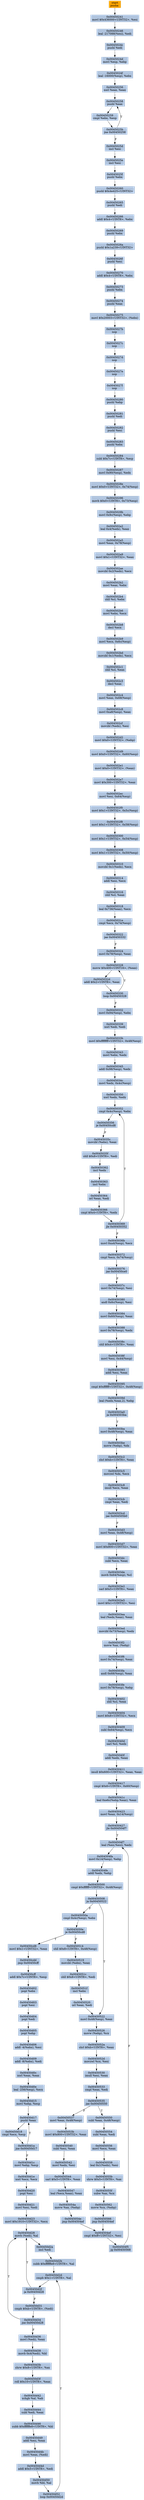 digraph G {
node[shape=rectangle,style=filled,fillcolor=lightsteelblue,color=lightsteelblue]
bgcolor="transparent"
a0x00450240pusha_[label="start\npusha ",color="lightgrey",fillcolor="orange"];
a0x00450241movl_0x436000UINT32_esi[label="0x00450241\nmovl $0x436000<UINT32>, %esi"];
a0x00450246leal__217088esi__edi[label="0x00450246\nleal -217088(%esi), %edi"];
a0x0045024cpushl_edi[label="0x0045024c\npushl %edi"];
a0x0045024dmovl_esp_ebp[label="0x0045024d\nmovl %esp, %ebp"];
a0x0045024fleal__16000esp__ebx[label="0x0045024f\nleal -16000(%esp), %ebx"];
a0x00450256xorl_eax_eax[label="0x00450256\nxorl %eax, %eax"];
a0x00450258pushl_eax[label="0x00450258\npushl %eax"];
a0x00450259cmpl_ebx_esp[label="0x00450259\ncmpl %ebx, %esp"];
a0x0045025bjne_0x00450258[label="0x0045025b\njne 0x00450258"];
a0x0045025dincl_esi[label="0x0045025d\nincl %esi"];
a0x0045025eincl_esi[label="0x0045025e\nincl %esi"];
a0x0045025fpushl_ebx[label="0x0045025f\npushl %ebx"];
a0x00450260pushl_0x4e425UINT32[label="0x00450260\npushl $0x4e425<UINT32>"];
a0x00450265pushl_edi[label="0x00450265\npushl %edi"];
a0x00450266addl_0x4UINT8_ebx[label="0x00450266\naddl $0x4<UINT8>, %ebx"];
a0x00450269pushl_ebx[label="0x00450269\npushl %ebx"];
a0x0045026apushl_0x1a239UINT32[label="0x0045026a\npushl $0x1a239<UINT32>"];
a0x0045026fpushl_esi[label="0x0045026f\npushl %esi"];
a0x00450270addl_0x4UINT8_ebx[label="0x00450270\naddl $0x4<UINT8>, %ebx"];
a0x00450273pushl_ebx[label="0x00450273\npushl %ebx"];
a0x00450274pushl_eax[label="0x00450274\npushl %eax"];
a0x00450275movl_0x20003UINT32_ebx_[label="0x00450275\nmovl $0x20003<UINT32>, (%ebx)"];
a0x0045027bnop_[label="0x0045027b\nnop "];
a0x0045027cnop_[label="0x0045027c\nnop "];
a0x0045027dnop_[label="0x0045027d\nnop "];
a0x0045027enop_[label="0x0045027e\nnop "];
a0x0045027fnop_[label="0x0045027f\nnop "];
a0x00450280pushl_ebp[label="0x00450280\npushl %ebp"];
a0x00450281pushl_edi[label="0x00450281\npushl %edi"];
a0x00450282pushl_esi[label="0x00450282\npushl %esi"];
a0x00450283pushl_ebx[label="0x00450283\npushl %ebx"];
a0x00450284subl_0x7cUINT8_esp[label="0x00450284\nsubl $0x7c<UINT8>, %esp"];
a0x00450287movl_0x90esp__edx[label="0x00450287\nmovl 0x90(%esp), %edx"];
a0x0045028emovl_0x0UINT32_0x74esp_[label="0x0045028e\nmovl $0x0<UINT32>, 0x74(%esp)"];
a0x00450296movb_0x0UINT8_0x73esp_[label="0x00450296\nmovb $0x0<UINT8>, 0x73(%esp)"];
a0x0045029bmovl_0x9cesp__ebp[label="0x0045029b\nmovl 0x9c(%esp), %ebp"];
a0x004502a2leal_0x4edx__eax[label="0x004502a2\nleal 0x4(%edx), %eax"];
a0x004502a5movl_eax_0x78esp_[label="0x004502a5\nmovl %eax, 0x78(%esp)"];
a0x004502a9movl_0x1UINT32_eax[label="0x004502a9\nmovl $0x1<UINT32>, %eax"];
a0x004502aemovzbl_0x2edx__ecx[label="0x004502ae\nmovzbl 0x2(%edx), %ecx"];
a0x004502b2movl_eax_ebx[label="0x004502b2\nmovl %eax, %ebx"];
a0x004502b4shll_cl_ebx[label="0x004502b4\nshll %cl, %ebx"];
a0x004502b6movl_ebx_ecx[label="0x004502b6\nmovl %ebx, %ecx"];
a0x004502b8decl_ecx[label="0x004502b8\ndecl %ecx"];
a0x004502b9movl_ecx_0x6cesp_[label="0x004502b9\nmovl %ecx, 0x6c(%esp)"];
a0x004502bdmovzbl_0x1edx__ecx[label="0x004502bd\nmovzbl 0x1(%edx), %ecx"];
a0x004502c1shll_cl_eax[label="0x004502c1\nshll %cl, %eax"];
a0x004502c3decl_eax[label="0x004502c3\ndecl %eax"];
a0x004502c4movl_eax_0x68esp_[label="0x004502c4\nmovl %eax, 0x68(%esp)"];
a0x004502c8movl_0xa8esp__eax[label="0x004502c8\nmovl 0xa8(%esp), %eax"];
a0x004502cfmovzbl_edx__esi[label="0x004502cf\nmovzbl (%edx), %esi"];
a0x004502d2movl_0x0UINT32_ebp_[label="0x004502d2\nmovl $0x0<UINT32>, (%ebp)"];
a0x004502d9movl_0x0UINT32_0x60esp_[label="0x004502d9\nmovl $0x0<UINT32>, 0x60(%esp)"];
a0x004502e1movl_0x0UINT32_eax_[label="0x004502e1\nmovl $0x0<UINT32>, (%eax)"];
a0x004502e7movl_0x300UINT32_eax[label="0x004502e7\nmovl $0x300<UINT32>, %eax"];
a0x004502ecmovl_esi_0x64esp_[label="0x004502ec\nmovl %esi, 0x64(%esp)"];
a0x004502f0movl_0x1UINT32_0x5cesp_[label="0x004502f0\nmovl $0x1<UINT32>, 0x5c(%esp)"];
a0x004502f8movl_0x1UINT32_0x58esp_[label="0x004502f8\nmovl $0x1<UINT32>, 0x58(%esp)"];
a0x00450300movl_0x1UINT32_0x54esp_[label="0x00450300\nmovl $0x1<UINT32>, 0x54(%esp)"];
a0x00450308movl_0x1UINT32_0x50esp_[label="0x00450308\nmovl $0x1<UINT32>, 0x50(%esp)"];
a0x00450310movzbl_0x1edx__ecx[label="0x00450310\nmovzbl 0x1(%edx), %ecx"];
a0x00450314addl_esi_ecx[label="0x00450314\naddl %esi, %ecx"];
a0x00450316shll_cl_eax[label="0x00450316\nshll %cl, %eax"];
a0x00450318leal_0x736eax__ecx[label="0x00450318\nleal 0x736(%eax), %ecx"];
a0x0045031ecmpl_ecx_0x74esp_[label="0x0045031e\ncmpl %ecx, 0x74(%esp)"];
a0x00450322jae_0x00450332[label="0x00450322\njae 0x00450332"];
a0x00450324movl_0x78esp__eax[label="0x00450324\nmovl 0x78(%esp), %eax"];
a0x00450328movw_0x400UINT16_eax_[label="0x00450328\nmovw $0x400<UINT16>, (%eax)"];
a0x0045032daddl_0x2UINT8_eax[label="0x0045032d\naddl $0x2<UINT8>, %eax"];
a0x00450330loop_0x00450328[label="0x00450330\nloop 0x00450328"];
a0x00450332movl_0x94esp__ebx[label="0x00450332\nmovl 0x94(%esp), %ebx"];
a0x00450339xorl_edi_edi[label="0x00450339\nxorl %edi, %edi"];
a0x0045033bmovl_0xffffffffUINT32_0x48esp_[label="0x0045033b\nmovl $0xffffffff<UINT32>, 0x48(%esp)"];
a0x00450343movl_ebx_edx[label="0x00450343\nmovl %ebx, %edx"];
a0x00450345addl_0x98esp__edx[label="0x00450345\naddl 0x98(%esp), %edx"];
a0x0045034cmovl_edx_0x4cesp_[label="0x0045034c\nmovl %edx, 0x4c(%esp)"];
a0x00450350xorl_edx_edx[label="0x00450350\nxorl %edx, %edx"];
a0x00450352cmpl_0x4cesp__ebx[label="0x00450352\ncmpl 0x4c(%esp), %ebx"];
a0x00450356je_0x00450cd8[label="0x00450356\nje 0x00450cd8"];
a0x0045035cmovzbl_ebx__eax[label="0x0045035c\nmovzbl (%ebx), %eax"];
a0x0045035fshll_0x8UINT8_edi[label="0x0045035f\nshll $0x8<UINT8>, %edi"];
a0x00450362incl_edx[label="0x00450362\nincl %edx"];
a0x00450363incl_ebx[label="0x00450363\nincl %ebx"];
a0x00450364orl_eax_edi[label="0x00450364\norl %eax, %edi"];
a0x00450366cmpl_0x4UINT8_edx[label="0x00450366\ncmpl $0x4<UINT8>, %edx"];
a0x00450369jle_0x00450352[label="0x00450369\njle 0x00450352"];
a0x0045036bmovl_0xa4esp__ecx[label="0x0045036b\nmovl 0xa4(%esp), %ecx"];
a0x00450372cmpl_ecx_0x74esp_[label="0x00450372\ncmpl %ecx, 0x74(%esp)"];
a0x00450376jae_0x00450ce0[label="0x00450376\njae 0x00450ce0"];
a0x0045037cmovl_0x74esp__esi[label="0x0045037c\nmovl 0x74(%esp), %esi"];
a0x00450380andl_0x6cesp__esi[label="0x00450380\nandl 0x6c(%esp), %esi"];
a0x00450384movl_0x60esp__eax[label="0x00450384\nmovl 0x60(%esp), %eax"];
a0x00450388movl_0x78esp__edx[label="0x00450388\nmovl 0x78(%esp), %edx"];
a0x0045038cshll_0x4UINT8_eax[label="0x0045038c\nshll $0x4<UINT8>, %eax"];
a0x0045038fmovl_esi_0x44esp_[label="0x0045038f\nmovl %esi, 0x44(%esp)"];
a0x00450393addl_esi_eax[label="0x00450393\naddl %esi, %eax"];
a0x00450395cmpl_0xffffffUINT32_0x48esp_[label="0x00450395\ncmpl $0xffffff<UINT32>, 0x48(%esp)"];
a0x0045039dleal_edxeax2__ebp[label="0x0045039d\nleal (%edx,%eax,2), %ebp"];
a0x004503a0ja_0x004503ba[label="0x004503a0\nja 0x004503ba"];
a0x004503bamovl_0x48esp__eax[label="0x004503ba\nmovl 0x48(%esp), %eax"];
a0x004503bemovw_ebp__dx[label="0x004503be\nmovw (%ebp), %dx"];
a0x004503c2shrl_0xbUINT8_eax[label="0x004503c2\nshrl $0xb<UINT8>, %eax"];
a0x004503c5movzwl_dx_ecx[label="0x004503c5\nmovzwl %dx, %ecx"];
a0x004503c8imull_ecx_eax[label="0x004503c8\nimull %ecx, %eax"];
a0x004503cbcmpl_eax_edi[label="0x004503cb\ncmpl %eax, %edi"];
a0x004503cdjae_0x004505b0[label="0x004503cd\njae 0x004505b0"];
a0x004503d3movl_eax_0x48esp_[label="0x004503d3\nmovl %eax, 0x48(%esp)"];
a0x004503d7movl_0x800UINT32_eax[label="0x004503d7\nmovl $0x800<UINT32>, %eax"];
a0x004503dcsubl_ecx_eax[label="0x004503dc\nsubl %ecx, %eax"];
a0x004503demovb_0x64esp__cl[label="0x004503de\nmovb 0x64(%esp), %cl"];
a0x004503e2sarl_0x5UINT8_eax[label="0x004503e2\nsarl $0x5<UINT8>, %eax"];
a0x004503e5movl_0x1UINT32_esi[label="0x004503e5\nmovl $0x1<UINT32>, %esi"];
a0x004503ealeal_edxeax__eax[label="0x004503ea\nleal (%edx,%eax), %eax"];
a0x004503edmovzbl_0x73esp__edx[label="0x004503ed\nmovzbl 0x73(%esp), %edx"];
a0x004503f2movw_ax_ebp_[label="0x004503f2\nmovw %ax, (%ebp)"];
a0x004503f6movl_0x74esp__eax[label="0x004503f6\nmovl 0x74(%esp), %eax"];
a0x004503faandl_0x68esp__eax[label="0x004503fa\nandl 0x68(%esp), %eax"];
a0x004503femovl_0x78esp__ebp[label="0x004503fe\nmovl 0x78(%esp), %ebp"];
a0x00450402shll_cl_eax[label="0x00450402\nshll %cl, %eax"];
a0x00450404movl_0x8UINT32_ecx[label="0x00450404\nmovl $0x8<UINT32>, %ecx"];
a0x00450409subl_0x64esp__ecx[label="0x00450409\nsubl 0x64(%esp), %ecx"];
a0x0045040dsarl_cl_edx[label="0x0045040d\nsarl %cl, %edx"];
a0x0045040faddl_edx_eax[label="0x0045040f\naddl %edx, %eax"];
a0x00450411imull_0x600UINT32_eax_eax[label="0x00450411\nimull $0x600<UINT32>, %eax, %eax"];
a0x00450417cmpl_0x6UINT8_0x60esp_[label="0x00450417\ncmpl $0x6<UINT8>, 0x60(%esp)"];
a0x0045041cleal_0xe6cebpeax__eax[label="0x0045041c\nleal 0xe6c(%ebp,%eax), %eax"];
a0x00450423movl_eax_0x14esp_[label="0x00450423\nmovl %eax, 0x14(%esp)"];
a0x00450427jle_0x004504f7[label="0x00450427\njle 0x004504f7"];
a0x004504f7leal_esiesi__edx[label="0x004504f7\nleal (%esi,%esi), %edx"];
a0x004504famovl_0x14esp__ebp[label="0x004504fa\nmovl 0x14(%esp), %ebp"];
a0x004504feaddl_edx_ebp[label="0x004504fe\naddl %edx, %ebp"];
a0x00450500cmpl_0xffffffUINT32_0x48esp_[label="0x00450500\ncmpl $0xffffff<UINT32>, 0x48(%esp)"];
a0x00450508ja_0x00450522[label="0x00450508\nja 0x00450522"];
a0x00450522movl_0x48esp__eax[label="0x00450522\nmovl 0x48(%esp), %eax"];
a0x00450526movw_ebp__cx[label="0x00450526\nmovw (%ebp), %cx"];
a0x0045052ashrl_0xbUINT8_eax[label="0x0045052a\nshrl $0xb<UINT8>, %eax"];
a0x0045052dmovzwl_cx_esi[label="0x0045052d\nmovzwl %cx, %esi"];
a0x00450530imull_esi_eax[label="0x00450530\nimull %esi, %eax"];
a0x00450533cmpl_eax_edi[label="0x00450533\ncmpl %eax, %edi"];
a0x00450535jae_0x00450550[label="0x00450535\njae 0x00450550"];
a0x00450537movl_eax_0x48esp_[label="0x00450537\nmovl %eax, 0x48(%esp)"];
a0x0045053bmovl_0x800UINT32_eax[label="0x0045053b\nmovl $0x800<UINT32>, %eax"];
a0x00450540subl_esi_eax[label="0x00450540\nsubl %esi, %eax"];
a0x00450542movl_edx_esi[label="0x00450542\nmovl %edx, %esi"];
a0x00450544sarl_0x5UINT8_eax[label="0x00450544\nsarl $0x5<UINT8>, %eax"];
a0x00450547leal_ecxeax__eax[label="0x00450547\nleal (%ecx,%eax), %eax"];
a0x0045054amovw_ax_ebp_[label="0x0045054a\nmovw %ax, (%ebp)"];
a0x0045054ejmp_0x004504ef[label="0x0045054e\njmp 0x004504ef"];
a0x004504efcmpl_0xffUINT32_esi[label="0x004504ef\ncmpl $0xff<UINT32>, %esi"];
a0x004504f5jg_0x00450568[label="0x004504f5\njg 0x00450568"];
a0x00450550subl_eax_0x48esp_[label="0x00450550\nsubl %eax, 0x48(%esp)"];
a0x00450554subl_eax_edi[label="0x00450554\nsubl %eax, %edi"];
a0x00450556movl_ecx_eax[label="0x00450556\nmovl %ecx, %eax"];
a0x00450558leal_0x1edx__esi[label="0x00450558\nleal 0x1(%edx), %esi"];
a0x0045055bshrw_0x5UINT8_ax[label="0x0045055b\nshrw $0x5<UINT8>, %ax"];
a0x0045055fsubw_ax_cx[label="0x0045055f\nsubw %ax, %cx"];
a0x00450562movw_cx_ebp_[label="0x00450562\nmovw %cx, (%ebp)"];
a0x00450566jmp_0x004504ef[label="0x00450566\njmp 0x004504ef"];
a0x0045050acmpl_0x4cesp__ebx[label="0x0045050a\ncmpl 0x4c(%esp), %ebx"];
a0x0045050eje_0x00450cd8[label="0x0045050e\nje 0x00450cd8"];
a0x00450514shll_0x8UINT8_0x48esp_[label="0x00450514\nshll $0x8<UINT8>, 0x48(%esp)"];
a0x00450519movzbl_ebx__eax[label="0x00450519\nmovzbl (%ebx), %eax"];
a0x0045051cshll_0x8UINT8_edi[label="0x0045051c\nshll $0x8<UINT8>, %edi"];
a0x0045051fincl_ebx[label="0x0045051f\nincl %ebx"];
a0x00450520orl_eax_edi[label="0x00450520\norl %eax, %edi"];
a0x00450cd8movl_0x1UINT32_eax[label="0x00450cd8\nmovl $0x1<UINT32>, %eax"];
a0x00450cddjmp_0x00450cff[label="0x00450cdd\njmp 0x00450cff"];
a0x00450cffaddl_0x7cUINT8_esp[label="0x00450cff\naddl $0x7c<UINT8>, %esp"];
a0x00450d02popl_ebx[label="0x00450d02\npopl %ebx"];
a0x00450d03popl_esi[label="0x00450d03\npopl %esi"];
a0x00450d04popl_edi[label="0x00450d04\npopl %edi"];
a0x00450d05popl_ebp[label="0x00450d05\npopl %ebp"];
a0x00450d06addl__4ebx__esi[label="0x00450d06\naddl -4(%ebx), %esi"];
a0x00450d09addl__8ebx__edi[label="0x00450d09\naddl -8(%ebx), %edi"];
a0x00450d0cxorl_eax_eax[label="0x00450d0c\nxorl %eax, %eax"];
a0x00450d0eleal__256esp__ecx[label="0x00450d0e\nleal -256(%esp), %ecx"];
a0x00450d15movl_ebp_esp[label="0x00450d15\nmovl %ebp, %esp"];
a0x00450d17pushl_eax[label="0x00450d17\npushl %eax"];
a0x00450d18cmpl_ecx_esp[label="0x00450d18\ncmpl %ecx, %esp"];
a0x00450d1ajne_0x00450d17[label="0x00450d1a\njne 0x00450d17"];
a0x00450d1cmovl_ebp_esp[label="0x00450d1c\nmovl %ebp, %esp"];
a0x00450d1exorl_ecx_ecx[label="0x00450d1e\nxorl %ecx, %ecx"];
a0x00450d20popl_esi[label="0x00450d20\npopl %esi"];
a0x00450d21movl_esi_edi[label="0x00450d21\nmovl %esi, %edi"];
a0x00450d23movl_0x1910UINT32_ecx[label="0x00450d23\nmovl $0x1910<UINT32>, %ecx"];
a0x00450d28movb_edi__al[label="0x00450d28\nmovb (%edi), %al"];
a0x00450d2aincl_edi[label="0x00450d2a\nincl %edi"];
a0x00450d2bsubb_0xffffffe8UINT8_al[label="0x00450d2b\nsubb $0xffffffe8<UINT8>, %al"];
a0x00450d2dcmpb_0x1UINT8_al[label="0x00450d2d\ncmpb $0x1<UINT8>, %al"];
a0x00450d2fja_0x00450d28[label="0x00450d2f\nja 0x00450d28"];
a0x00450d31cmpb_0xbUINT8_edi_[label="0x00450d31\ncmpb $0xb<UINT8>, (%edi)"];
a0x00450d34jne_0x00450d28[label="0x00450d34\njne 0x00450d28"];
a0x00450d36movl_edi__eax[label="0x00450d36\nmovl (%edi), %eax"];
a0x00450d38movb_0x4edi__bl[label="0x00450d38\nmovb 0x4(%edi), %bl"];
a0x00450d3bshrw_0x8UINT8_ax[label="0x00450d3b\nshrw $0x8<UINT8>, %ax"];
a0x00450d3froll_0x10UINT8_eax[label="0x00450d3f\nroll $0x10<UINT8>, %eax"];
a0x00450d42xchgb_al_ah[label="0x00450d42\nxchgb %al, %ah"];
a0x00450d44subl_edi_eax[label="0x00450d44\nsubl %edi, %eax"];
a0x00450d46subb_0xffffffe8UINT8_bl[label="0x00450d46\nsubb $0xffffffe8<UINT8>, %bl"];
a0x00450d49addl_esi_eax[label="0x00450d49\naddl %esi, %eax"];
a0x00450d4bmovl_eax_edi_[label="0x00450d4b\nmovl %eax, (%edi)"];
a0x00450d4daddl_0x5UINT8_edi[label="0x00450d4d\naddl $0x5<UINT8>, %edi"];
a0x00450d50movb_bl_al[label="0x00450d50\nmovb %bl, %al"];
a0x00450d52loop_0x00450d2d[label="0x00450d52\nloop 0x00450d2d"];
a0x00450240pusha_ -> a0x00450241movl_0x436000UINT32_esi [color="#000000"];
a0x00450241movl_0x436000UINT32_esi -> a0x00450246leal__217088esi__edi [color="#000000"];
a0x00450246leal__217088esi__edi -> a0x0045024cpushl_edi [color="#000000"];
a0x0045024cpushl_edi -> a0x0045024dmovl_esp_ebp [color="#000000"];
a0x0045024dmovl_esp_ebp -> a0x0045024fleal__16000esp__ebx [color="#000000"];
a0x0045024fleal__16000esp__ebx -> a0x00450256xorl_eax_eax [color="#000000"];
a0x00450256xorl_eax_eax -> a0x00450258pushl_eax [color="#000000"];
a0x00450258pushl_eax -> a0x00450259cmpl_ebx_esp [color="#000000"];
a0x00450259cmpl_ebx_esp -> a0x0045025bjne_0x00450258 [color="#000000"];
a0x0045025bjne_0x00450258 -> a0x00450258pushl_eax [color="#000000",label="T"];
a0x0045025bjne_0x00450258 -> a0x0045025dincl_esi [color="#000000",label="F"];
a0x0045025dincl_esi -> a0x0045025eincl_esi [color="#000000"];
a0x0045025eincl_esi -> a0x0045025fpushl_ebx [color="#000000"];
a0x0045025fpushl_ebx -> a0x00450260pushl_0x4e425UINT32 [color="#000000"];
a0x00450260pushl_0x4e425UINT32 -> a0x00450265pushl_edi [color="#000000"];
a0x00450265pushl_edi -> a0x00450266addl_0x4UINT8_ebx [color="#000000"];
a0x00450266addl_0x4UINT8_ebx -> a0x00450269pushl_ebx [color="#000000"];
a0x00450269pushl_ebx -> a0x0045026apushl_0x1a239UINT32 [color="#000000"];
a0x0045026apushl_0x1a239UINT32 -> a0x0045026fpushl_esi [color="#000000"];
a0x0045026fpushl_esi -> a0x00450270addl_0x4UINT8_ebx [color="#000000"];
a0x00450270addl_0x4UINT8_ebx -> a0x00450273pushl_ebx [color="#000000"];
a0x00450273pushl_ebx -> a0x00450274pushl_eax [color="#000000"];
a0x00450274pushl_eax -> a0x00450275movl_0x20003UINT32_ebx_ [color="#000000"];
a0x00450275movl_0x20003UINT32_ebx_ -> a0x0045027bnop_ [color="#000000"];
a0x0045027bnop_ -> a0x0045027cnop_ [color="#000000"];
a0x0045027cnop_ -> a0x0045027dnop_ [color="#000000"];
a0x0045027dnop_ -> a0x0045027enop_ [color="#000000"];
a0x0045027enop_ -> a0x0045027fnop_ [color="#000000"];
a0x0045027fnop_ -> a0x00450280pushl_ebp [color="#000000"];
a0x00450280pushl_ebp -> a0x00450281pushl_edi [color="#000000"];
a0x00450281pushl_edi -> a0x00450282pushl_esi [color="#000000"];
a0x00450282pushl_esi -> a0x00450283pushl_ebx [color="#000000"];
a0x00450283pushl_ebx -> a0x00450284subl_0x7cUINT8_esp [color="#000000"];
a0x00450284subl_0x7cUINT8_esp -> a0x00450287movl_0x90esp__edx [color="#000000"];
a0x00450287movl_0x90esp__edx -> a0x0045028emovl_0x0UINT32_0x74esp_ [color="#000000"];
a0x0045028emovl_0x0UINT32_0x74esp_ -> a0x00450296movb_0x0UINT8_0x73esp_ [color="#000000"];
a0x00450296movb_0x0UINT8_0x73esp_ -> a0x0045029bmovl_0x9cesp__ebp [color="#000000"];
a0x0045029bmovl_0x9cesp__ebp -> a0x004502a2leal_0x4edx__eax [color="#000000"];
a0x004502a2leal_0x4edx__eax -> a0x004502a5movl_eax_0x78esp_ [color="#000000"];
a0x004502a5movl_eax_0x78esp_ -> a0x004502a9movl_0x1UINT32_eax [color="#000000"];
a0x004502a9movl_0x1UINT32_eax -> a0x004502aemovzbl_0x2edx__ecx [color="#000000"];
a0x004502aemovzbl_0x2edx__ecx -> a0x004502b2movl_eax_ebx [color="#000000"];
a0x004502b2movl_eax_ebx -> a0x004502b4shll_cl_ebx [color="#000000"];
a0x004502b4shll_cl_ebx -> a0x004502b6movl_ebx_ecx [color="#000000"];
a0x004502b6movl_ebx_ecx -> a0x004502b8decl_ecx [color="#000000"];
a0x004502b8decl_ecx -> a0x004502b9movl_ecx_0x6cesp_ [color="#000000"];
a0x004502b9movl_ecx_0x6cesp_ -> a0x004502bdmovzbl_0x1edx__ecx [color="#000000"];
a0x004502bdmovzbl_0x1edx__ecx -> a0x004502c1shll_cl_eax [color="#000000"];
a0x004502c1shll_cl_eax -> a0x004502c3decl_eax [color="#000000"];
a0x004502c3decl_eax -> a0x004502c4movl_eax_0x68esp_ [color="#000000"];
a0x004502c4movl_eax_0x68esp_ -> a0x004502c8movl_0xa8esp__eax [color="#000000"];
a0x004502c8movl_0xa8esp__eax -> a0x004502cfmovzbl_edx__esi [color="#000000"];
a0x004502cfmovzbl_edx__esi -> a0x004502d2movl_0x0UINT32_ebp_ [color="#000000"];
a0x004502d2movl_0x0UINT32_ebp_ -> a0x004502d9movl_0x0UINT32_0x60esp_ [color="#000000"];
a0x004502d9movl_0x0UINT32_0x60esp_ -> a0x004502e1movl_0x0UINT32_eax_ [color="#000000"];
a0x004502e1movl_0x0UINT32_eax_ -> a0x004502e7movl_0x300UINT32_eax [color="#000000"];
a0x004502e7movl_0x300UINT32_eax -> a0x004502ecmovl_esi_0x64esp_ [color="#000000"];
a0x004502ecmovl_esi_0x64esp_ -> a0x004502f0movl_0x1UINT32_0x5cesp_ [color="#000000"];
a0x004502f0movl_0x1UINT32_0x5cesp_ -> a0x004502f8movl_0x1UINT32_0x58esp_ [color="#000000"];
a0x004502f8movl_0x1UINT32_0x58esp_ -> a0x00450300movl_0x1UINT32_0x54esp_ [color="#000000"];
a0x00450300movl_0x1UINT32_0x54esp_ -> a0x00450308movl_0x1UINT32_0x50esp_ [color="#000000"];
a0x00450308movl_0x1UINT32_0x50esp_ -> a0x00450310movzbl_0x1edx__ecx [color="#000000"];
a0x00450310movzbl_0x1edx__ecx -> a0x00450314addl_esi_ecx [color="#000000"];
a0x00450314addl_esi_ecx -> a0x00450316shll_cl_eax [color="#000000"];
a0x00450316shll_cl_eax -> a0x00450318leal_0x736eax__ecx [color="#000000"];
a0x00450318leal_0x736eax__ecx -> a0x0045031ecmpl_ecx_0x74esp_ [color="#000000"];
a0x0045031ecmpl_ecx_0x74esp_ -> a0x00450322jae_0x00450332 [color="#000000"];
a0x00450322jae_0x00450332 -> a0x00450324movl_0x78esp__eax [color="#000000",label="F"];
a0x00450324movl_0x78esp__eax -> a0x00450328movw_0x400UINT16_eax_ [color="#000000"];
a0x00450328movw_0x400UINT16_eax_ -> a0x0045032daddl_0x2UINT8_eax [color="#000000"];
a0x0045032daddl_0x2UINT8_eax -> a0x00450330loop_0x00450328 [color="#000000"];
a0x00450330loop_0x00450328 -> a0x00450328movw_0x400UINT16_eax_ [color="#000000",label="T"];
a0x00450330loop_0x00450328 -> a0x00450332movl_0x94esp__ebx [color="#000000",label="F"];
a0x00450332movl_0x94esp__ebx -> a0x00450339xorl_edi_edi [color="#000000"];
a0x00450339xorl_edi_edi -> a0x0045033bmovl_0xffffffffUINT32_0x48esp_ [color="#000000"];
a0x0045033bmovl_0xffffffffUINT32_0x48esp_ -> a0x00450343movl_ebx_edx [color="#000000"];
a0x00450343movl_ebx_edx -> a0x00450345addl_0x98esp__edx [color="#000000"];
a0x00450345addl_0x98esp__edx -> a0x0045034cmovl_edx_0x4cesp_ [color="#000000"];
a0x0045034cmovl_edx_0x4cesp_ -> a0x00450350xorl_edx_edx [color="#000000"];
a0x00450350xorl_edx_edx -> a0x00450352cmpl_0x4cesp__ebx [color="#000000"];
a0x00450352cmpl_0x4cesp__ebx -> a0x00450356je_0x00450cd8 [color="#000000"];
a0x00450356je_0x00450cd8 -> a0x0045035cmovzbl_ebx__eax [color="#000000",label="F"];
a0x0045035cmovzbl_ebx__eax -> a0x0045035fshll_0x8UINT8_edi [color="#000000"];
a0x0045035fshll_0x8UINT8_edi -> a0x00450362incl_edx [color="#000000"];
a0x00450362incl_edx -> a0x00450363incl_ebx [color="#000000"];
a0x00450363incl_ebx -> a0x00450364orl_eax_edi [color="#000000"];
a0x00450364orl_eax_edi -> a0x00450366cmpl_0x4UINT8_edx [color="#000000"];
a0x00450366cmpl_0x4UINT8_edx -> a0x00450369jle_0x00450352 [color="#000000"];
a0x00450369jle_0x00450352 -> a0x00450352cmpl_0x4cesp__ebx [color="#000000",label="T"];
a0x00450369jle_0x00450352 -> a0x0045036bmovl_0xa4esp__ecx [color="#000000",label="F"];
a0x0045036bmovl_0xa4esp__ecx -> a0x00450372cmpl_ecx_0x74esp_ [color="#000000"];
a0x00450372cmpl_ecx_0x74esp_ -> a0x00450376jae_0x00450ce0 [color="#000000"];
a0x00450376jae_0x00450ce0 -> a0x0045037cmovl_0x74esp__esi [color="#000000",label="F"];
a0x0045037cmovl_0x74esp__esi -> a0x00450380andl_0x6cesp__esi [color="#000000"];
a0x00450380andl_0x6cesp__esi -> a0x00450384movl_0x60esp__eax [color="#000000"];
a0x00450384movl_0x60esp__eax -> a0x00450388movl_0x78esp__edx [color="#000000"];
a0x00450388movl_0x78esp__edx -> a0x0045038cshll_0x4UINT8_eax [color="#000000"];
a0x0045038cshll_0x4UINT8_eax -> a0x0045038fmovl_esi_0x44esp_ [color="#000000"];
a0x0045038fmovl_esi_0x44esp_ -> a0x00450393addl_esi_eax [color="#000000"];
a0x00450393addl_esi_eax -> a0x00450395cmpl_0xffffffUINT32_0x48esp_ [color="#000000"];
a0x00450395cmpl_0xffffffUINT32_0x48esp_ -> a0x0045039dleal_edxeax2__ebp [color="#000000"];
a0x0045039dleal_edxeax2__ebp -> a0x004503a0ja_0x004503ba [color="#000000"];
a0x004503a0ja_0x004503ba -> a0x004503bamovl_0x48esp__eax [color="#000000",label="T"];
a0x004503bamovl_0x48esp__eax -> a0x004503bemovw_ebp__dx [color="#000000"];
a0x004503bemovw_ebp__dx -> a0x004503c2shrl_0xbUINT8_eax [color="#000000"];
a0x004503c2shrl_0xbUINT8_eax -> a0x004503c5movzwl_dx_ecx [color="#000000"];
a0x004503c5movzwl_dx_ecx -> a0x004503c8imull_ecx_eax [color="#000000"];
a0x004503c8imull_ecx_eax -> a0x004503cbcmpl_eax_edi [color="#000000"];
a0x004503cbcmpl_eax_edi -> a0x004503cdjae_0x004505b0 [color="#000000"];
a0x004503cdjae_0x004505b0 -> a0x004503d3movl_eax_0x48esp_ [color="#000000",label="F"];
a0x004503d3movl_eax_0x48esp_ -> a0x004503d7movl_0x800UINT32_eax [color="#000000"];
a0x004503d7movl_0x800UINT32_eax -> a0x004503dcsubl_ecx_eax [color="#000000"];
a0x004503dcsubl_ecx_eax -> a0x004503demovb_0x64esp__cl [color="#000000"];
a0x004503demovb_0x64esp__cl -> a0x004503e2sarl_0x5UINT8_eax [color="#000000"];
a0x004503e2sarl_0x5UINT8_eax -> a0x004503e5movl_0x1UINT32_esi [color="#000000"];
a0x004503e5movl_0x1UINT32_esi -> a0x004503ealeal_edxeax__eax [color="#000000"];
a0x004503ealeal_edxeax__eax -> a0x004503edmovzbl_0x73esp__edx [color="#000000"];
a0x004503edmovzbl_0x73esp__edx -> a0x004503f2movw_ax_ebp_ [color="#000000"];
a0x004503f2movw_ax_ebp_ -> a0x004503f6movl_0x74esp__eax [color="#000000"];
a0x004503f6movl_0x74esp__eax -> a0x004503faandl_0x68esp__eax [color="#000000"];
a0x004503faandl_0x68esp__eax -> a0x004503femovl_0x78esp__ebp [color="#000000"];
a0x004503femovl_0x78esp__ebp -> a0x00450402shll_cl_eax [color="#000000"];
a0x00450402shll_cl_eax -> a0x00450404movl_0x8UINT32_ecx [color="#000000"];
a0x00450404movl_0x8UINT32_ecx -> a0x00450409subl_0x64esp__ecx [color="#000000"];
a0x00450409subl_0x64esp__ecx -> a0x0045040dsarl_cl_edx [color="#000000"];
a0x0045040dsarl_cl_edx -> a0x0045040faddl_edx_eax [color="#000000"];
a0x0045040faddl_edx_eax -> a0x00450411imull_0x600UINT32_eax_eax [color="#000000"];
a0x00450411imull_0x600UINT32_eax_eax -> a0x00450417cmpl_0x6UINT8_0x60esp_ [color="#000000"];
a0x00450417cmpl_0x6UINT8_0x60esp_ -> a0x0045041cleal_0xe6cebpeax__eax [color="#000000"];
a0x0045041cleal_0xe6cebpeax__eax -> a0x00450423movl_eax_0x14esp_ [color="#000000"];
a0x00450423movl_eax_0x14esp_ -> a0x00450427jle_0x004504f7 [color="#000000"];
a0x00450427jle_0x004504f7 -> a0x004504f7leal_esiesi__edx [color="#000000",label="T"];
a0x004504f7leal_esiesi__edx -> a0x004504famovl_0x14esp__ebp [color="#000000"];
a0x004504famovl_0x14esp__ebp -> a0x004504feaddl_edx_ebp [color="#000000"];
a0x004504feaddl_edx_ebp -> a0x00450500cmpl_0xffffffUINT32_0x48esp_ [color="#000000"];
a0x00450500cmpl_0xffffffUINT32_0x48esp_ -> a0x00450508ja_0x00450522 [color="#000000"];
a0x00450508ja_0x00450522 -> a0x00450522movl_0x48esp__eax [color="#000000",label="T"];
a0x00450522movl_0x48esp__eax -> a0x00450526movw_ebp__cx [color="#000000"];
a0x00450526movw_ebp__cx -> a0x0045052ashrl_0xbUINT8_eax [color="#000000"];
a0x0045052ashrl_0xbUINT8_eax -> a0x0045052dmovzwl_cx_esi [color="#000000"];
a0x0045052dmovzwl_cx_esi -> a0x00450530imull_esi_eax [color="#000000"];
a0x00450530imull_esi_eax -> a0x00450533cmpl_eax_edi [color="#000000"];
a0x00450533cmpl_eax_edi -> a0x00450535jae_0x00450550 [color="#000000"];
a0x00450535jae_0x00450550 -> a0x00450537movl_eax_0x48esp_ [color="#000000",label="F"];
a0x00450537movl_eax_0x48esp_ -> a0x0045053bmovl_0x800UINT32_eax [color="#000000"];
a0x0045053bmovl_0x800UINT32_eax -> a0x00450540subl_esi_eax [color="#000000"];
a0x00450540subl_esi_eax -> a0x00450542movl_edx_esi [color="#000000"];
a0x00450542movl_edx_esi -> a0x00450544sarl_0x5UINT8_eax [color="#000000"];
a0x00450544sarl_0x5UINT8_eax -> a0x00450547leal_ecxeax__eax [color="#000000"];
a0x00450547leal_ecxeax__eax -> a0x0045054amovw_ax_ebp_ [color="#000000"];
a0x0045054amovw_ax_ebp_ -> a0x0045054ejmp_0x004504ef [color="#000000"];
a0x0045054ejmp_0x004504ef -> a0x004504efcmpl_0xffUINT32_esi [color="#000000"];
a0x004504efcmpl_0xffUINT32_esi -> a0x004504f5jg_0x00450568 [color="#000000"];
a0x004504f5jg_0x00450568 -> a0x004504f7leal_esiesi__edx [color="#000000",label="F"];
a0x00450535jae_0x00450550 -> a0x00450550subl_eax_0x48esp_ [color="#000000",label="T"];
a0x00450550subl_eax_0x48esp_ -> a0x00450554subl_eax_edi [color="#000000"];
a0x00450554subl_eax_edi -> a0x00450556movl_ecx_eax [color="#000000"];
a0x00450556movl_ecx_eax -> a0x00450558leal_0x1edx__esi [color="#000000"];
a0x00450558leal_0x1edx__esi -> a0x0045055bshrw_0x5UINT8_ax [color="#000000"];
a0x0045055bshrw_0x5UINT8_ax -> a0x0045055fsubw_ax_cx [color="#000000"];
a0x0045055fsubw_ax_cx -> a0x00450562movw_cx_ebp_ [color="#000000"];
a0x00450562movw_cx_ebp_ -> a0x00450566jmp_0x004504ef [color="#000000"];
a0x00450566jmp_0x004504ef -> a0x004504efcmpl_0xffUINT32_esi [color="#000000"];
a0x00450508ja_0x00450522 -> a0x0045050acmpl_0x4cesp__ebx [color="#000000",label="F"];
a0x0045050acmpl_0x4cesp__ebx -> a0x0045050eje_0x00450cd8 [color="#000000"];
a0x0045050eje_0x00450cd8 -> a0x00450514shll_0x8UINT8_0x48esp_ [color="#000000",label="F"];
a0x00450514shll_0x8UINT8_0x48esp_ -> a0x00450519movzbl_ebx__eax [color="#000000"];
a0x00450519movzbl_ebx__eax -> a0x0045051cshll_0x8UINT8_edi [color="#000000"];
a0x0045051cshll_0x8UINT8_edi -> a0x0045051fincl_ebx [color="#000000"];
a0x0045051fincl_ebx -> a0x00450520orl_eax_edi [color="#000000"];
a0x00450520orl_eax_edi -> a0x00450522movl_0x48esp__eax [color="#000000"];
a0x0045050eje_0x00450cd8 -> a0x00450cd8movl_0x1UINT32_eax [color="#000000",label="T"];
a0x00450cd8movl_0x1UINT32_eax -> a0x00450cddjmp_0x00450cff [color="#000000"];
a0x00450cddjmp_0x00450cff -> a0x00450cffaddl_0x7cUINT8_esp [color="#000000"];
a0x00450cffaddl_0x7cUINT8_esp -> a0x00450d02popl_ebx [color="#000000"];
a0x00450d02popl_ebx -> a0x00450d03popl_esi [color="#000000"];
a0x00450d03popl_esi -> a0x00450d04popl_edi [color="#000000"];
a0x00450d04popl_edi -> a0x00450d05popl_ebp [color="#000000"];
a0x00450d05popl_ebp -> a0x00450d06addl__4ebx__esi [color="#000000"];
a0x00450d06addl__4ebx__esi -> a0x00450d09addl__8ebx__edi [color="#000000"];
a0x00450d09addl__8ebx__edi -> a0x00450d0cxorl_eax_eax [color="#000000"];
a0x00450d0cxorl_eax_eax -> a0x00450d0eleal__256esp__ecx [color="#000000"];
a0x00450d0eleal__256esp__ecx -> a0x00450d15movl_ebp_esp [color="#000000"];
a0x00450d15movl_ebp_esp -> a0x00450d17pushl_eax [color="#000000"];
a0x00450d17pushl_eax -> a0x00450d18cmpl_ecx_esp [color="#000000"];
a0x00450d18cmpl_ecx_esp -> a0x00450d1ajne_0x00450d17 [color="#000000"];
a0x00450d1ajne_0x00450d17 -> a0x00450d17pushl_eax [color="#000000",label="T"];
a0x00450d1ajne_0x00450d17 -> a0x00450d1cmovl_ebp_esp [color="#000000",label="F"];
a0x00450d1cmovl_ebp_esp -> a0x00450d1exorl_ecx_ecx [color="#000000"];
a0x00450d1exorl_ecx_ecx -> a0x00450d20popl_esi [color="#000000"];
a0x00450d20popl_esi -> a0x00450d21movl_esi_edi [color="#000000"];
a0x00450d21movl_esi_edi -> a0x00450d23movl_0x1910UINT32_ecx [color="#000000"];
a0x00450d23movl_0x1910UINT32_ecx -> a0x00450d28movb_edi__al [color="#000000"];
a0x00450d28movb_edi__al -> a0x00450d2aincl_edi [color="#000000"];
a0x00450d2aincl_edi -> a0x00450d2bsubb_0xffffffe8UINT8_al [color="#000000"];
a0x00450d2bsubb_0xffffffe8UINT8_al -> a0x00450d2dcmpb_0x1UINT8_al [color="#000000"];
a0x00450d2dcmpb_0x1UINT8_al -> a0x00450d2fja_0x00450d28 [color="#000000"];
a0x00450d2fja_0x00450d28 -> a0x00450d28movb_edi__al [color="#000000",label="T"];
a0x00450d2fja_0x00450d28 -> a0x00450d31cmpb_0xbUINT8_edi_ [color="#000000",label="F"];
a0x00450d31cmpb_0xbUINT8_edi_ -> a0x00450d34jne_0x00450d28 [color="#000000"];
a0x00450d34jne_0x00450d28 -> a0x00450d28movb_edi__al [color="#000000",label="T"];
a0x00450d34jne_0x00450d28 -> a0x00450d36movl_edi__eax [color="#000000",label="F"];
a0x00450d36movl_edi__eax -> a0x00450d38movb_0x4edi__bl [color="#000000"];
a0x00450d38movb_0x4edi__bl -> a0x00450d3bshrw_0x8UINT8_ax [color="#000000"];
a0x00450d3bshrw_0x8UINT8_ax -> a0x00450d3froll_0x10UINT8_eax [color="#000000"];
a0x00450d3froll_0x10UINT8_eax -> a0x00450d42xchgb_al_ah [color="#000000"];
a0x00450d42xchgb_al_ah -> a0x00450d44subl_edi_eax [color="#000000"];
a0x00450d44subl_edi_eax -> a0x00450d46subb_0xffffffe8UINT8_bl [color="#000000"];
a0x00450d46subb_0xffffffe8UINT8_bl -> a0x00450d49addl_esi_eax [color="#000000"];
a0x00450d49addl_esi_eax -> a0x00450d4bmovl_eax_edi_ [color="#000000"];
a0x00450d4bmovl_eax_edi_ -> a0x00450d4daddl_0x5UINT8_edi [color="#000000"];
a0x00450d4daddl_0x5UINT8_edi -> a0x00450d50movb_bl_al [color="#000000"];
a0x00450d50movb_bl_al -> a0x00450d52loop_0x00450d2d [color="#000000"];
a0x00450d52loop_0x00450d2d -> a0x00450d2dcmpb_0x1UINT8_al [color="#000000",label="T"];
}
